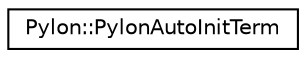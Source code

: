 digraph "Graphical Class Hierarchy"
{
  edge [fontname="Helvetica",fontsize="10",labelfontname="Helvetica",labelfontsize="10"];
  node [fontname="Helvetica",fontsize="10",shape=record];
  rankdir="LR";
  Node1 [label="Pylon::PylonAutoInitTerm",height=0.2,width=0.4,color="black", fillcolor="white", style="filled",URL="$class_pylon_1_1_pylon_auto_init_term.html",tooltip="Helper class to automagically call PylonInitialize and PylonTerminate in constructor and destructor..."];
}
